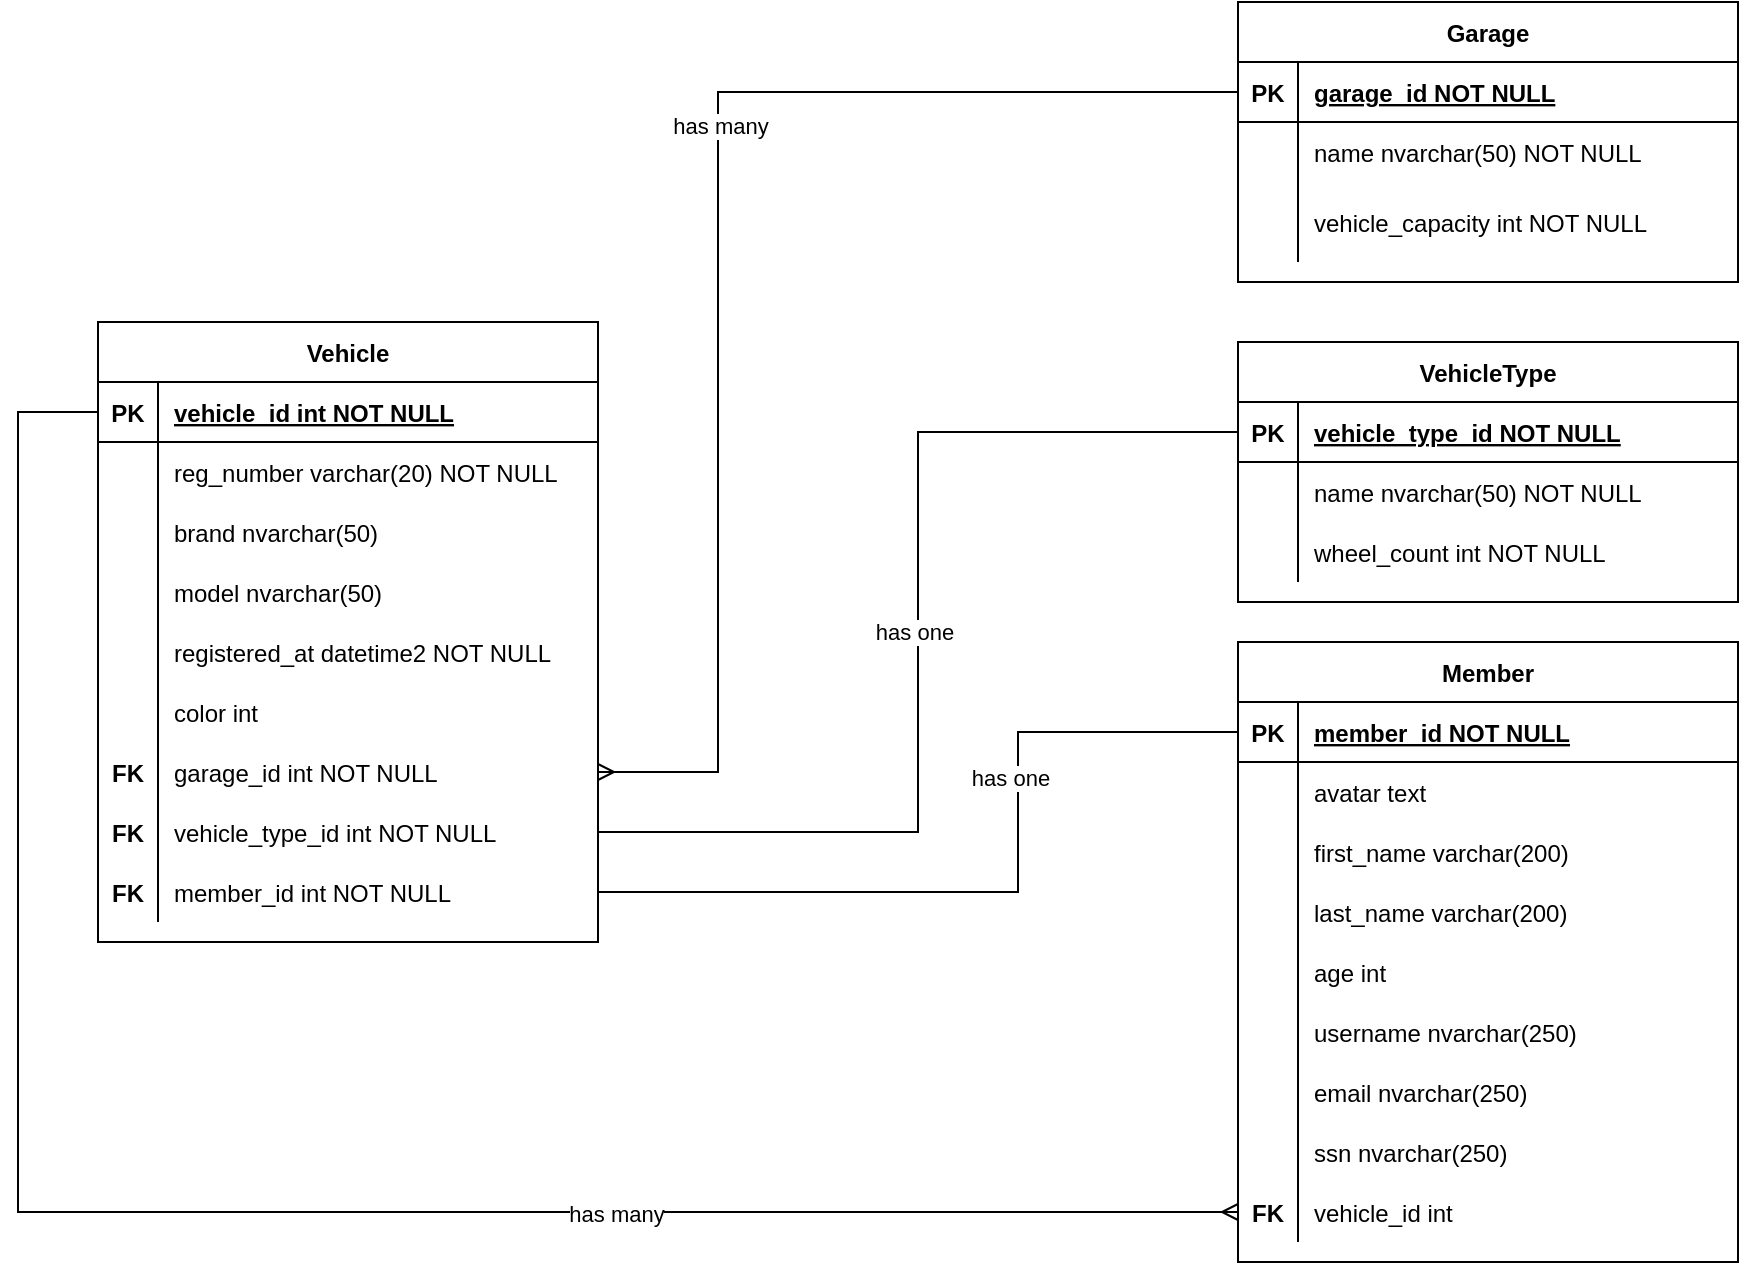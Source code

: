 <mxfile version="24.3.1" type="github">
  <diagram id="R2lEEEUBdFMjLlhIrx00" name="Page-1">
    <mxGraphModel dx="1500" dy="796" grid="1" gridSize="10" guides="1" tooltips="1" connect="1" arrows="1" fold="1" page="1" pageScale="1" pageWidth="1100" pageHeight="850" math="0" shadow="0" extFonts="Permanent Marker^https://fonts.googleapis.com/css?family=Permanent+Marker">
      <root>
        <mxCell id="0" />
        <mxCell id="1" parent="0" />
        <mxCell id="C-vyLk0tnHw3VtMMgP7b-23" value="Vehicle" style="shape=table;startSize=30;container=1;collapsible=1;childLayout=tableLayout;fixedRows=1;rowLines=0;fontStyle=1;align=center;resizeLast=1;" parent="1" vertex="1">
          <mxGeometry x="100" y="310" width="250" height="310" as="geometry" />
        </mxCell>
        <mxCell id="C-vyLk0tnHw3VtMMgP7b-24" value="" style="shape=partialRectangle;collapsible=0;dropTarget=0;pointerEvents=0;fillColor=none;points=[[0,0.5],[1,0.5]];portConstraint=eastwest;top=0;left=0;right=0;bottom=1;" parent="C-vyLk0tnHw3VtMMgP7b-23" vertex="1">
          <mxGeometry y="30" width="250" height="30" as="geometry" />
        </mxCell>
        <mxCell id="C-vyLk0tnHw3VtMMgP7b-25" value="PK" style="shape=partialRectangle;overflow=hidden;connectable=0;fillColor=none;top=0;left=0;bottom=0;right=0;fontStyle=1;" parent="C-vyLk0tnHw3VtMMgP7b-24" vertex="1">
          <mxGeometry width="30" height="30" as="geometry">
            <mxRectangle width="30" height="30" as="alternateBounds" />
          </mxGeometry>
        </mxCell>
        <mxCell id="C-vyLk0tnHw3VtMMgP7b-26" value="vehicle_id int NOT NULL " style="shape=partialRectangle;overflow=hidden;connectable=0;fillColor=none;top=0;left=0;bottom=0;right=0;align=left;spacingLeft=6;fontStyle=5;" parent="C-vyLk0tnHw3VtMMgP7b-24" vertex="1">
          <mxGeometry x="30" width="220" height="30" as="geometry">
            <mxRectangle width="220" height="30" as="alternateBounds" />
          </mxGeometry>
        </mxCell>
        <mxCell id="C-vyLk0tnHw3VtMMgP7b-27" value="" style="shape=partialRectangle;collapsible=0;dropTarget=0;pointerEvents=0;fillColor=none;points=[[0,0.5],[1,0.5]];portConstraint=eastwest;top=0;left=0;right=0;bottom=0;" parent="C-vyLk0tnHw3VtMMgP7b-23" vertex="1">
          <mxGeometry y="60" width="250" height="30" as="geometry" />
        </mxCell>
        <mxCell id="C-vyLk0tnHw3VtMMgP7b-28" value="" style="shape=partialRectangle;overflow=hidden;connectable=0;fillColor=none;top=0;left=0;bottom=0;right=0;" parent="C-vyLk0tnHw3VtMMgP7b-27" vertex="1">
          <mxGeometry width="30" height="30" as="geometry">
            <mxRectangle width="30" height="30" as="alternateBounds" />
          </mxGeometry>
        </mxCell>
        <mxCell id="C-vyLk0tnHw3VtMMgP7b-29" value="reg_number varchar(20) NOT NULL" style="shape=partialRectangle;overflow=hidden;connectable=0;fillColor=none;top=0;left=0;bottom=0;right=0;align=left;spacingLeft=6;" parent="C-vyLk0tnHw3VtMMgP7b-27" vertex="1">
          <mxGeometry x="30" width="220" height="30" as="geometry">
            <mxRectangle width="220" height="30" as="alternateBounds" />
          </mxGeometry>
        </mxCell>
        <mxCell id="S6oRHh5kuAe6m_ISH4qR-15" value="" style="shape=partialRectangle;collapsible=0;dropTarget=0;pointerEvents=0;fillColor=none;points=[[0,0.5],[1,0.5]];portConstraint=eastwest;top=0;left=0;right=0;bottom=0;" parent="C-vyLk0tnHw3VtMMgP7b-23" vertex="1">
          <mxGeometry y="90" width="250" height="30" as="geometry" />
        </mxCell>
        <mxCell id="S6oRHh5kuAe6m_ISH4qR-16" value="" style="shape=partialRectangle;overflow=hidden;connectable=0;fillColor=none;top=0;left=0;bottom=0;right=0;" parent="S6oRHh5kuAe6m_ISH4qR-15" vertex="1">
          <mxGeometry width="30" height="30" as="geometry">
            <mxRectangle width="30" height="30" as="alternateBounds" />
          </mxGeometry>
        </mxCell>
        <mxCell id="S6oRHh5kuAe6m_ISH4qR-17" value="brand nvarchar(50)" style="shape=partialRectangle;overflow=hidden;connectable=0;fillColor=none;top=0;left=0;bottom=0;right=0;align=left;spacingLeft=6;" parent="S6oRHh5kuAe6m_ISH4qR-15" vertex="1">
          <mxGeometry x="30" width="220" height="30" as="geometry">
            <mxRectangle width="220" height="30" as="alternateBounds" />
          </mxGeometry>
        </mxCell>
        <mxCell id="S6oRHh5kuAe6m_ISH4qR-18" value="" style="shape=partialRectangle;collapsible=0;dropTarget=0;pointerEvents=0;fillColor=none;points=[[0,0.5],[1,0.5]];portConstraint=eastwest;top=0;left=0;right=0;bottom=0;" parent="C-vyLk0tnHw3VtMMgP7b-23" vertex="1">
          <mxGeometry y="120" width="250" height="30" as="geometry" />
        </mxCell>
        <mxCell id="S6oRHh5kuAe6m_ISH4qR-19" value="" style="shape=partialRectangle;overflow=hidden;connectable=0;fillColor=none;top=0;left=0;bottom=0;right=0;" parent="S6oRHh5kuAe6m_ISH4qR-18" vertex="1">
          <mxGeometry width="30" height="30" as="geometry">
            <mxRectangle width="30" height="30" as="alternateBounds" />
          </mxGeometry>
        </mxCell>
        <mxCell id="S6oRHh5kuAe6m_ISH4qR-20" value="model nvarchar(50)" style="shape=partialRectangle;overflow=hidden;connectable=0;fillColor=none;top=0;left=0;bottom=0;right=0;align=left;spacingLeft=6;" parent="S6oRHh5kuAe6m_ISH4qR-18" vertex="1">
          <mxGeometry x="30" width="220" height="30" as="geometry">
            <mxRectangle width="220" height="30" as="alternateBounds" />
          </mxGeometry>
        </mxCell>
        <mxCell id="S6oRHh5kuAe6m_ISH4qR-21" value="" style="shape=partialRectangle;collapsible=0;dropTarget=0;pointerEvents=0;fillColor=none;points=[[0,0.5],[1,0.5]];portConstraint=eastwest;top=0;left=0;right=0;bottom=0;" parent="C-vyLk0tnHw3VtMMgP7b-23" vertex="1">
          <mxGeometry y="150" width="250" height="30" as="geometry" />
        </mxCell>
        <mxCell id="S6oRHh5kuAe6m_ISH4qR-22" value="" style="shape=partialRectangle;overflow=hidden;connectable=0;fillColor=none;top=0;left=0;bottom=0;right=0;" parent="S6oRHh5kuAe6m_ISH4qR-21" vertex="1">
          <mxGeometry width="30" height="30" as="geometry">
            <mxRectangle width="30" height="30" as="alternateBounds" />
          </mxGeometry>
        </mxCell>
        <mxCell id="S6oRHh5kuAe6m_ISH4qR-23" value="registered_at datetime2 NOT NULL" style="shape=partialRectangle;overflow=hidden;connectable=0;fillColor=none;top=0;left=0;bottom=0;right=0;align=left;spacingLeft=6;" parent="S6oRHh5kuAe6m_ISH4qR-21" vertex="1">
          <mxGeometry x="30" width="220" height="30" as="geometry">
            <mxRectangle width="220" height="30" as="alternateBounds" />
          </mxGeometry>
        </mxCell>
        <mxCell id="S6oRHh5kuAe6m_ISH4qR-24" value="" style="shape=partialRectangle;collapsible=0;dropTarget=0;pointerEvents=0;fillColor=none;points=[[0,0.5],[1,0.5]];portConstraint=eastwest;top=0;left=0;right=0;bottom=0;" parent="C-vyLk0tnHw3VtMMgP7b-23" vertex="1">
          <mxGeometry y="180" width="250" height="30" as="geometry" />
        </mxCell>
        <mxCell id="S6oRHh5kuAe6m_ISH4qR-25" value="" style="shape=partialRectangle;overflow=hidden;connectable=0;fillColor=none;top=0;left=0;bottom=0;right=0;" parent="S6oRHh5kuAe6m_ISH4qR-24" vertex="1">
          <mxGeometry width="30" height="30" as="geometry">
            <mxRectangle width="30" height="30" as="alternateBounds" />
          </mxGeometry>
        </mxCell>
        <mxCell id="S6oRHh5kuAe6m_ISH4qR-26" value="color int" style="shape=partialRectangle;overflow=hidden;connectable=0;fillColor=none;top=0;left=0;bottom=0;right=0;align=left;spacingLeft=6;" parent="S6oRHh5kuAe6m_ISH4qR-24" vertex="1">
          <mxGeometry x="30" width="220" height="30" as="geometry">
            <mxRectangle width="220" height="30" as="alternateBounds" />
          </mxGeometry>
        </mxCell>
        <mxCell id="S6oRHh5kuAe6m_ISH4qR-27" value="" style="shape=partialRectangle;collapsible=0;dropTarget=0;pointerEvents=0;fillColor=none;points=[[0,0.5],[1,0.5]];portConstraint=eastwest;top=0;left=0;right=0;bottom=0;" parent="C-vyLk0tnHw3VtMMgP7b-23" vertex="1">
          <mxGeometry y="210" width="250" height="30" as="geometry" />
        </mxCell>
        <mxCell id="S6oRHh5kuAe6m_ISH4qR-28" value="FK" style="shape=partialRectangle;overflow=hidden;connectable=0;fillColor=none;top=0;left=0;bottom=0;right=0;fontStyle=1" parent="S6oRHh5kuAe6m_ISH4qR-27" vertex="1">
          <mxGeometry width="30" height="30" as="geometry">
            <mxRectangle width="30" height="30" as="alternateBounds" />
          </mxGeometry>
        </mxCell>
        <mxCell id="S6oRHh5kuAe6m_ISH4qR-29" value="garage_id int NOT NULL" style="shape=partialRectangle;overflow=hidden;connectable=0;fillColor=none;top=0;left=0;bottom=0;right=0;align=left;spacingLeft=6;" parent="S6oRHh5kuAe6m_ISH4qR-27" vertex="1">
          <mxGeometry x="30" width="220" height="30" as="geometry">
            <mxRectangle width="220" height="30" as="alternateBounds" />
          </mxGeometry>
        </mxCell>
        <mxCell id="S6oRHh5kuAe6m_ISH4qR-30" value="" style="shape=partialRectangle;collapsible=0;dropTarget=0;pointerEvents=0;fillColor=none;points=[[0,0.5],[1,0.5]];portConstraint=eastwest;top=0;left=0;right=0;bottom=0;" parent="C-vyLk0tnHw3VtMMgP7b-23" vertex="1">
          <mxGeometry y="240" width="250" height="30" as="geometry" />
        </mxCell>
        <mxCell id="S6oRHh5kuAe6m_ISH4qR-31" value="FK" style="shape=partialRectangle;overflow=hidden;connectable=0;fillColor=none;top=0;left=0;bottom=0;right=0;fontStyle=1" parent="S6oRHh5kuAe6m_ISH4qR-30" vertex="1">
          <mxGeometry width="30" height="30" as="geometry">
            <mxRectangle width="30" height="30" as="alternateBounds" />
          </mxGeometry>
        </mxCell>
        <mxCell id="S6oRHh5kuAe6m_ISH4qR-32" value="vehicle_type_id int NOT NULL" style="shape=partialRectangle;overflow=hidden;connectable=0;fillColor=none;top=0;left=0;bottom=0;right=0;align=left;spacingLeft=6;" parent="S6oRHh5kuAe6m_ISH4qR-30" vertex="1">
          <mxGeometry x="30" width="220" height="30" as="geometry">
            <mxRectangle width="220" height="30" as="alternateBounds" />
          </mxGeometry>
        </mxCell>
        <mxCell id="S6oRHh5kuAe6m_ISH4qR-70" value="" style="shape=partialRectangle;collapsible=0;dropTarget=0;pointerEvents=0;fillColor=none;points=[[0,0.5],[1,0.5]];portConstraint=eastwest;top=0;left=0;right=0;bottom=0;" parent="C-vyLk0tnHw3VtMMgP7b-23" vertex="1">
          <mxGeometry y="270" width="250" height="30" as="geometry" />
        </mxCell>
        <mxCell id="S6oRHh5kuAe6m_ISH4qR-71" value="FK" style="shape=partialRectangle;overflow=hidden;connectable=0;fillColor=none;top=0;left=0;bottom=0;right=0;fontStyle=1" parent="S6oRHh5kuAe6m_ISH4qR-70" vertex="1">
          <mxGeometry width="30" height="30" as="geometry">
            <mxRectangle width="30" height="30" as="alternateBounds" />
          </mxGeometry>
        </mxCell>
        <mxCell id="S6oRHh5kuAe6m_ISH4qR-72" value="member_id int NOT NULL" style="shape=partialRectangle;overflow=hidden;connectable=0;fillColor=none;top=0;left=0;bottom=0;right=0;align=left;spacingLeft=6;" parent="S6oRHh5kuAe6m_ISH4qR-70" vertex="1">
          <mxGeometry x="30" width="220" height="30" as="geometry">
            <mxRectangle width="220" height="30" as="alternateBounds" />
          </mxGeometry>
        </mxCell>
        <mxCell id="S6oRHh5kuAe6m_ISH4qR-73" value="VehicleType" style="shape=table;startSize=30;container=1;collapsible=1;childLayout=tableLayout;fixedRows=1;rowLines=0;fontStyle=1;align=center;resizeLast=1;" parent="1" vertex="1">
          <mxGeometry x="670" y="320" width="250" height="130" as="geometry" />
        </mxCell>
        <mxCell id="S6oRHh5kuAe6m_ISH4qR-74" value="" style="shape=partialRectangle;collapsible=0;dropTarget=0;pointerEvents=0;fillColor=none;points=[[0,0.5],[1,0.5]];portConstraint=eastwest;top=0;left=0;right=0;bottom=1;" parent="S6oRHh5kuAe6m_ISH4qR-73" vertex="1">
          <mxGeometry y="30" width="250" height="30" as="geometry" />
        </mxCell>
        <mxCell id="S6oRHh5kuAe6m_ISH4qR-75" value="PK" style="shape=partialRectangle;overflow=hidden;connectable=0;fillColor=none;top=0;left=0;bottom=0;right=0;fontStyle=1;" parent="S6oRHh5kuAe6m_ISH4qR-74" vertex="1">
          <mxGeometry width="30" height="30" as="geometry">
            <mxRectangle width="30" height="30" as="alternateBounds" />
          </mxGeometry>
        </mxCell>
        <mxCell id="S6oRHh5kuAe6m_ISH4qR-76" value="vehicle_type_id NOT NULL" style="shape=partialRectangle;overflow=hidden;connectable=0;fillColor=none;top=0;left=0;bottom=0;right=0;align=left;spacingLeft=6;fontStyle=5;" parent="S6oRHh5kuAe6m_ISH4qR-74" vertex="1">
          <mxGeometry x="30" width="220" height="30" as="geometry">
            <mxRectangle width="220" height="30" as="alternateBounds" />
          </mxGeometry>
        </mxCell>
        <mxCell id="S6oRHh5kuAe6m_ISH4qR-77" value="" style="shape=partialRectangle;collapsible=0;dropTarget=0;pointerEvents=0;fillColor=none;points=[[0,0.5],[1,0.5]];portConstraint=eastwest;top=0;left=0;right=0;bottom=0;" parent="S6oRHh5kuAe6m_ISH4qR-73" vertex="1">
          <mxGeometry y="60" width="250" height="30" as="geometry" />
        </mxCell>
        <mxCell id="S6oRHh5kuAe6m_ISH4qR-78" value="" style="shape=partialRectangle;overflow=hidden;connectable=0;fillColor=none;top=0;left=0;bottom=0;right=0;" parent="S6oRHh5kuAe6m_ISH4qR-77" vertex="1">
          <mxGeometry width="30" height="30" as="geometry">
            <mxRectangle width="30" height="30" as="alternateBounds" />
          </mxGeometry>
        </mxCell>
        <mxCell id="S6oRHh5kuAe6m_ISH4qR-79" value="name nvarchar(50) NOT NULL" style="shape=partialRectangle;overflow=hidden;connectable=0;fillColor=none;top=0;left=0;bottom=0;right=0;align=left;spacingLeft=6;" parent="S6oRHh5kuAe6m_ISH4qR-77" vertex="1">
          <mxGeometry x="30" width="220" height="30" as="geometry">
            <mxRectangle width="220" height="30" as="alternateBounds" />
          </mxGeometry>
        </mxCell>
        <mxCell id="S6oRHh5kuAe6m_ISH4qR-80" value="" style="shape=partialRectangle;collapsible=0;dropTarget=0;pointerEvents=0;fillColor=none;points=[[0,0.5],[1,0.5]];portConstraint=eastwest;top=0;left=0;right=0;bottom=0;" parent="S6oRHh5kuAe6m_ISH4qR-73" vertex="1">
          <mxGeometry y="90" width="250" height="30" as="geometry" />
        </mxCell>
        <mxCell id="S6oRHh5kuAe6m_ISH4qR-81" value="" style="shape=partialRectangle;overflow=hidden;connectable=0;fillColor=none;top=0;left=0;bottom=0;right=0;" parent="S6oRHh5kuAe6m_ISH4qR-80" vertex="1">
          <mxGeometry width="30" height="30" as="geometry">
            <mxRectangle width="30" height="30" as="alternateBounds" />
          </mxGeometry>
        </mxCell>
        <mxCell id="S6oRHh5kuAe6m_ISH4qR-82" value="wheel_count int NOT NULL" style="shape=partialRectangle;overflow=hidden;connectable=0;fillColor=none;top=0;left=0;bottom=0;right=0;align=left;spacingLeft=6;" parent="S6oRHh5kuAe6m_ISH4qR-80" vertex="1">
          <mxGeometry x="30" width="220" height="30" as="geometry">
            <mxRectangle width="220" height="30" as="alternateBounds" />
          </mxGeometry>
        </mxCell>
        <mxCell id="S6oRHh5kuAe6m_ISH4qR-101" style="edgeStyle=orthogonalEdgeStyle;rounded=0;orthogonalLoop=1;jettySize=auto;html=1;exitX=1;exitY=0.5;exitDx=0;exitDy=0;entryX=0;entryY=0.5;entryDx=0;entryDy=0;startArrow=baseDash;startFill=0;endArrow=baseDash;endFill=0;" parent="1" source="S6oRHh5kuAe6m_ISH4qR-30" target="S6oRHh5kuAe6m_ISH4qR-74" edge="1">
          <mxGeometry relative="1" as="geometry" />
        </mxCell>
        <mxCell id="S6oRHh5kuAe6m_ISH4qR-130" value="has one" style="edgeLabel;html=1;align=center;verticalAlign=middle;resizable=0;points=[];" parent="S6oRHh5kuAe6m_ISH4qR-101" vertex="1" connectable="0">
          <mxGeometry x="0.001" y="2" relative="1" as="geometry">
            <mxPoint as="offset" />
          </mxGeometry>
        </mxCell>
        <mxCell id="S6oRHh5kuAe6m_ISH4qR-102" value="Garage" style="shape=table;startSize=30;container=1;collapsible=1;childLayout=tableLayout;fixedRows=1;rowLines=0;fontStyle=1;align=center;resizeLast=1;" parent="1" vertex="1">
          <mxGeometry x="670" y="150" width="250" height="140" as="geometry" />
        </mxCell>
        <mxCell id="S6oRHh5kuAe6m_ISH4qR-103" value="" style="shape=partialRectangle;collapsible=0;dropTarget=0;pointerEvents=0;fillColor=none;points=[[0,0.5],[1,0.5]];portConstraint=eastwest;top=0;left=0;right=0;bottom=1;" parent="S6oRHh5kuAe6m_ISH4qR-102" vertex="1">
          <mxGeometry y="30" width="250" height="30" as="geometry" />
        </mxCell>
        <mxCell id="S6oRHh5kuAe6m_ISH4qR-104" value="PK" style="shape=partialRectangle;overflow=hidden;connectable=0;fillColor=none;top=0;left=0;bottom=0;right=0;fontStyle=1;" parent="S6oRHh5kuAe6m_ISH4qR-103" vertex="1">
          <mxGeometry width="30" height="30" as="geometry">
            <mxRectangle width="30" height="30" as="alternateBounds" />
          </mxGeometry>
        </mxCell>
        <mxCell id="S6oRHh5kuAe6m_ISH4qR-105" value="garage_id NOT NULL" style="shape=partialRectangle;overflow=hidden;connectable=0;fillColor=none;top=0;left=0;bottom=0;right=0;align=left;spacingLeft=6;fontStyle=5;" parent="S6oRHh5kuAe6m_ISH4qR-103" vertex="1">
          <mxGeometry x="30" width="220" height="30" as="geometry">
            <mxRectangle width="220" height="30" as="alternateBounds" />
          </mxGeometry>
        </mxCell>
        <mxCell id="S6oRHh5kuAe6m_ISH4qR-106" value="" style="shape=partialRectangle;collapsible=0;dropTarget=0;pointerEvents=0;fillColor=none;points=[[0,0.5],[1,0.5]];portConstraint=eastwest;top=0;left=0;right=0;bottom=0;" parent="S6oRHh5kuAe6m_ISH4qR-102" vertex="1">
          <mxGeometry y="60" width="250" height="30" as="geometry" />
        </mxCell>
        <mxCell id="S6oRHh5kuAe6m_ISH4qR-107" value="" style="shape=partialRectangle;overflow=hidden;connectable=0;fillColor=none;top=0;left=0;bottom=0;right=0;" parent="S6oRHh5kuAe6m_ISH4qR-106" vertex="1">
          <mxGeometry width="30" height="30" as="geometry">
            <mxRectangle width="30" height="30" as="alternateBounds" />
          </mxGeometry>
        </mxCell>
        <mxCell id="S6oRHh5kuAe6m_ISH4qR-108" value="name nvarchar(50) NOT NULL" style="shape=partialRectangle;overflow=hidden;connectable=0;fillColor=none;top=0;left=0;bottom=0;right=0;align=left;spacingLeft=6;" parent="S6oRHh5kuAe6m_ISH4qR-106" vertex="1">
          <mxGeometry x="30" width="220" height="30" as="geometry">
            <mxRectangle width="220" height="30" as="alternateBounds" />
          </mxGeometry>
        </mxCell>
        <mxCell id="S6oRHh5kuAe6m_ISH4qR-109" value="" style="shape=partialRectangle;collapsible=0;dropTarget=0;pointerEvents=0;fillColor=none;points=[[0,0.5],[1,0.5]];portConstraint=eastwest;top=0;left=0;right=0;bottom=0;" parent="S6oRHh5kuAe6m_ISH4qR-102" vertex="1">
          <mxGeometry y="90" width="250" height="40" as="geometry" />
        </mxCell>
        <mxCell id="S6oRHh5kuAe6m_ISH4qR-110" value="" style="shape=partialRectangle;overflow=hidden;connectable=0;fillColor=none;top=0;left=0;bottom=0;right=0;" parent="S6oRHh5kuAe6m_ISH4qR-109" vertex="1">
          <mxGeometry width="30" height="40" as="geometry">
            <mxRectangle width="30" height="40" as="alternateBounds" />
          </mxGeometry>
        </mxCell>
        <mxCell id="S6oRHh5kuAe6m_ISH4qR-111" value="vehicle_capacity int NOT NULL" style="shape=partialRectangle;overflow=hidden;connectable=0;fillColor=none;top=0;left=0;bottom=0;right=0;align=left;spacingLeft=6;" parent="S6oRHh5kuAe6m_ISH4qR-109" vertex="1">
          <mxGeometry x="30" width="220" height="40" as="geometry">
            <mxRectangle width="220" height="40" as="alternateBounds" />
          </mxGeometry>
        </mxCell>
        <mxCell id="S6oRHh5kuAe6m_ISH4qR-112" value="Member" style="shape=table;startSize=30;container=1;collapsible=1;childLayout=tableLayout;fixedRows=1;rowLines=0;fontStyle=1;align=center;resizeLast=1;" parent="1" vertex="1">
          <mxGeometry x="670" y="470" width="250" height="310" as="geometry" />
        </mxCell>
        <mxCell id="S6oRHh5kuAe6m_ISH4qR-113" value="" style="shape=partialRectangle;collapsible=0;dropTarget=0;pointerEvents=0;fillColor=none;points=[[0,0.5],[1,0.5]];portConstraint=eastwest;top=0;left=0;right=0;bottom=1;" parent="S6oRHh5kuAe6m_ISH4qR-112" vertex="1">
          <mxGeometry y="30" width="250" height="30" as="geometry" />
        </mxCell>
        <mxCell id="S6oRHh5kuAe6m_ISH4qR-114" value="PK" style="shape=partialRectangle;overflow=hidden;connectable=0;fillColor=none;top=0;left=0;bottom=0;right=0;fontStyle=1;" parent="S6oRHh5kuAe6m_ISH4qR-113" vertex="1">
          <mxGeometry width="30" height="30" as="geometry">
            <mxRectangle width="30" height="30" as="alternateBounds" />
          </mxGeometry>
        </mxCell>
        <mxCell id="S6oRHh5kuAe6m_ISH4qR-115" value="member_id NOT NULL" style="shape=partialRectangle;overflow=hidden;connectable=0;fillColor=none;top=0;left=0;bottom=0;right=0;align=left;spacingLeft=6;fontStyle=5;" parent="S6oRHh5kuAe6m_ISH4qR-113" vertex="1">
          <mxGeometry x="30" width="220" height="30" as="geometry">
            <mxRectangle width="220" height="30" as="alternateBounds" />
          </mxGeometry>
        </mxCell>
        <mxCell id="S6oRHh5kuAe6m_ISH4qR-116" value="" style="shape=partialRectangle;collapsible=0;dropTarget=0;pointerEvents=0;fillColor=none;points=[[0,0.5],[1,0.5]];portConstraint=eastwest;top=0;left=0;right=0;bottom=0;" parent="S6oRHh5kuAe6m_ISH4qR-112" vertex="1">
          <mxGeometry y="60" width="250" height="30" as="geometry" />
        </mxCell>
        <mxCell id="S6oRHh5kuAe6m_ISH4qR-117" value="" style="shape=partialRectangle;overflow=hidden;connectable=0;fillColor=none;top=0;left=0;bottom=0;right=0;" parent="S6oRHh5kuAe6m_ISH4qR-116" vertex="1">
          <mxGeometry width="30" height="30" as="geometry">
            <mxRectangle width="30" height="30" as="alternateBounds" />
          </mxGeometry>
        </mxCell>
        <mxCell id="S6oRHh5kuAe6m_ISH4qR-118" value="avatar text" style="shape=partialRectangle;overflow=hidden;connectable=0;fillColor=none;top=0;left=0;bottom=0;right=0;align=left;spacingLeft=6;" parent="S6oRHh5kuAe6m_ISH4qR-116" vertex="1">
          <mxGeometry x="30" width="220" height="30" as="geometry">
            <mxRectangle width="220" height="30" as="alternateBounds" />
          </mxGeometry>
        </mxCell>
        <mxCell id="S6oRHh5kuAe6m_ISH4qR-119" value="" style="shape=partialRectangle;collapsible=0;dropTarget=0;pointerEvents=0;fillColor=none;points=[[0,0.5],[1,0.5]];portConstraint=eastwest;top=0;left=0;right=0;bottom=0;" parent="S6oRHh5kuAe6m_ISH4qR-112" vertex="1">
          <mxGeometry y="90" width="250" height="30" as="geometry" />
        </mxCell>
        <mxCell id="S6oRHh5kuAe6m_ISH4qR-120" value="" style="shape=partialRectangle;overflow=hidden;connectable=0;fillColor=none;top=0;left=0;bottom=0;right=0;" parent="S6oRHh5kuAe6m_ISH4qR-119" vertex="1">
          <mxGeometry width="30" height="30" as="geometry">
            <mxRectangle width="30" height="30" as="alternateBounds" />
          </mxGeometry>
        </mxCell>
        <mxCell id="S6oRHh5kuAe6m_ISH4qR-121" value="first_name varchar(200)" style="shape=partialRectangle;overflow=hidden;connectable=0;fillColor=none;top=0;left=0;bottom=0;right=0;align=left;spacingLeft=6;" parent="S6oRHh5kuAe6m_ISH4qR-119" vertex="1">
          <mxGeometry x="30" width="220" height="30" as="geometry">
            <mxRectangle width="220" height="30" as="alternateBounds" />
          </mxGeometry>
        </mxCell>
        <mxCell id="S6oRHh5kuAe6m_ISH4qR-143" value="" style="shape=partialRectangle;collapsible=0;dropTarget=0;pointerEvents=0;fillColor=none;points=[[0,0.5],[1,0.5]];portConstraint=eastwest;top=0;left=0;right=0;bottom=0;" parent="S6oRHh5kuAe6m_ISH4qR-112" vertex="1">
          <mxGeometry y="120" width="250" height="30" as="geometry" />
        </mxCell>
        <mxCell id="S6oRHh5kuAe6m_ISH4qR-144" value="" style="shape=partialRectangle;overflow=hidden;connectable=0;fillColor=none;top=0;left=0;bottom=0;right=0;" parent="S6oRHh5kuAe6m_ISH4qR-143" vertex="1">
          <mxGeometry width="30" height="30" as="geometry">
            <mxRectangle width="30" height="30" as="alternateBounds" />
          </mxGeometry>
        </mxCell>
        <mxCell id="S6oRHh5kuAe6m_ISH4qR-145" value="last_name varchar(200)" style="shape=partialRectangle;overflow=hidden;connectable=0;fillColor=none;top=0;left=0;bottom=0;right=0;align=left;spacingLeft=6;" parent="S6oRHh5kuAe6m_ISH4qR-143" vertex="1">
          <mxGeometry x="30" width="220" height="30" as="geometry">
            <mxRectangle width="220" height="30" as="alternateBounds" />
          </mxGeometry>
        </mxCell>
        <mxCell id="S6oRHh5kuAe6m_ISH4qR-146" value="" style="shape=partialRectangle;collapsible=0;dropTarget=0;pointerEvents=0;fillColor=none;points=[[0,0.5],[1,0.5]];portConstraint=eastwest;top=0;left=0;right=0;bottom=0;" parent="S6oRHh5kuAe6m_ISH4qR-112" vertex="1">
          <mxGeometry y="150" width="250" height="30" as="geometry" />
        </mxCell>
        <mxCell id="S6oRHh5kuAe6m_ISH4qR-147" value="" style="shape=partialRectangle;overflow=hidden;connectable=0;fillColor=none;top=0;left=0;bottom=0;right=0;" parent="S6oRHh5kuAe6m_ISH4qR-146" vertex="1">
          <mxGeometry width="30" height="30" as="geometry">
            <mxRectangle width="30" height="30" as="alternateBounds" />
          </mxGeometry>
        </mxCell>
        <mxCell id="S6oRHh5kuAe6m_ISH4qR-148" value="age int " style="shape=partialRectangle;overflow=hidden;connectable=0;fillColor=none;top=0;left=0;bottom=0;right=0;align=left;spacingLeft=6;" parent="S6oRHh5kuAe6m_ISH4qR-146" vertex="1">
          <mxGeometry x="30" width="220" height="30" as="geometry">
            <mxRectangle width="220" height="30" as="alternateBounds" />
          </mxGeometry>
        </mxCell>
        <mxCell id="S6oRHh5kuAe6m_ISH4qR-149" value="" style="shape=partialRectangle;collapsible=0;dropTarget=0;pointerEvents=0;fillColor=none;points=[[0,0.5],[1,0.5]];portConstraint=eastwest;top=0;left=0;right=0;bottom=0;" parent="S6oRHh5kuAe6m_ISH4qR-112" vertex="1">
          <mxGeometry y="180" width="250" height="30" as="geometry" />
        </mxCell>
        <mxCell id="S6oRHh5kuAe6m_ISH4qR-150" value="" style="shape=partialRectangle;overflow=hidden;connectable=0;fillColor=none;top=0;left=0;bottom=0;right=0;" parent="S6oRHh5kuAe6m_ISH4qR-149" vertex="1">
          <mxGeometry width="30" height="30" as="geometry">
            <mxRectangle width="30" height="30" as="alternateBounds" />
          </mxGeometry>
        </mxCell>
        <mxCell id="S6oRHh5kuAe6m_ISH4qR-151" value="username nvarchar(250)" style="shape=partialRectangle;overflow=hidden;connectable=0;fillColor=none;top=0;left=0;bottom=0;right=0;align=left;spacingLeft=6;" parent="S6oRHh5kuAe6m_ISH4qR-149" vertex="1">
          <mxGeometry x="30" width="220" height="30" as="geometry">
            <mxRectangle width="220" height="30" as="alternateBounds" />
          </mxGeometry>
        </mxCell>
        <mxCell id="S6oRHh5kuAe6m_ISH4qR-152" value="" style="shape=partialRectangle;collapsible=0;dropTarget=0;pointerEvents=0;fillColor=none;points=[[0,0.5],[1,0.5]];portConstraint=eastwest;top=0;left=0;right=0;bottom=0;" parent="S6oRHh5kuAe6m_ISH4qR-112" vertex="1">
          <mxGeometry y="210" width="250" height="30" as="geometry" />
        </mxCell>
        <mxCell id="S6oRHh5kuAe6m_ISH4qR-153" value="" style="shape=partialRectangle;overflow=hidden;connectable=0;fillColor=none;top=0;left=0;bottom=0;right=0;" parent="S6oRHh5kuAe6m_ISH4qR-152" vertex="1">
          <mxGeometry width="30" height="30" as="geometry">
            <mxRectangle width="30" height="30" as="alternateBounds" />
          </mxGeometry>
        </mxCell>
        <mxCell id="S6oRHh5kuAe6m_ISH4qR-154" value="email nvarchar(250)" style="shape=partialRectangle;overflow=hidden;connectable=0;fillColor=none;top=0;left=0;bottom=0;right=0;align=left;spacingLeft=6;" parent="S6oRHh5kuAe6m_ISH4qR-152" vertex="1">
          <mxGeometry x="30" width="220" height="30" as="geometry">
            <mxRectangle width="220" height="30" as="alternateBounds" />
          </mxGeometry>
        </mxCell>
        <mxCell id="S6oRHh5kuAe6m_ISH4qR-155" value="" style="shape=partialRectangle;collapsible=0;dropTarget=0;pointerEvents=0;fillColor=none;points=[[0,0.5],[1,0.5]];portConstraint=eastwest;top=0;left=0;right=0;bottom=0;" parent="S6oRHh5kuAe6m_ISH4qR-112" vertex="1">
          <mxGeometry y="240" width="250" height="30" as="geometry" />
        </mxCell>
        <mxCell id="S6oRHh5kuAe6m_ISH4qR-156" value="" style="shape=partialRectangle;overflow=hidden;connectable=0;fillColor=none;top=0;left=0;bottom=0;right=0;" parent="S6oRHh5kuAe6m_ISH4qR-155" vertex="1">
          <mxGeometry width="30" height="30" as="geometry">
            <mxRectangle width="30" height="30" as="alternateBounds" />
          </mxGeometry>
        </mxCell>
        <mxCell id="S6oRHh5kuAe6m_ISH4qR-157" value="ssn nvarchar(250)" style="shape=partialRectangle;overflow=hidden;connectable=0;fillColor=none;top=0;left=0;bottom=0;right=0;align=left;spacingLeft=6;" parent="S6oRHh5kuAe6m_ISH4qR-155" vertex="1">
          <mxGeometry x="30" width="220" height="30" as="geometry">
            <mxRectangle width="220" height="30" as="alternateBounds" />
          </mxGeometry>
        </mxCell>
        <mxCell id="S6oRHh5kuAe6m_ISH4qR-158" value="" style="shape=partialRectangle;collapsible=0;dropTarget=0;pointerEvents=0;fillColor=none;points=[[0,0.5],[1,0.5]];portConstraint=eastwest;top=0;left=0;right=0;bottom=0;" parent="S6oRHh5kuAe6m_ISH4qR-112" vertex="1">
          <mxGeometry y="270" width="250" height="30" as="geometry" />
        </mxCell>
        <mxCell id="S6oRHh5kuAe6m_ISH4qR-159" value="FK" style="shape=partialRectangle;overflow=hidden;connectable=0;fillColor=none;top=0;left=0;bottom=0;right=0;fontStyle=1" parent="S6oRHh5kuAe6m_ISH4qR-158" vertex="1">
          <mxGeometry width="30" height="30" as="geometry">
            <mxRectangle width="30" height="30" as="alternateBounds" />
          </mxGeometry>
        </mxCell>
        <mxCell id="S6oRHh5kuAe6m_ISH4qR-160" value="vehicle_id int" style="shape=partialRectangle;overflow=hidden;connectable=0;fillColor=none;top=0;left=0;bottom=0;right=0;align=left;spacingLeft=6;" parent="S6oRHh5kuAe6m_ISH4qR-158" vertex="1">
          <mxGeometry x="30" width="220" height="30" as="geometry">
            <mxRectangle width="220" height="30" as="alternateBounds" />
          </mxGeometry>
        </mxCell>
        <mxCell id="S6oRHh5kuAe6m_ISH4qR-122" style="edgeStyle=orthogonalEdgeStyle;rounded=0;orthogonalLoop=1;jettySize=auto;html=1;exitX=1;exitY=0.5;exitDx=0;exitDy=0;entryX=0;entryY=0.5;entryDx=0;entryDy=0;endArrow=baseDash;endFill=0;" parent="1" source="S6oRHh5kuAe6m_ISH4qR-70" target="S6oRHh5kuAe6m_ISH4qR-113" edge="1">
          <mxGeometry relative="1" as="geometry">
            <Array as="points">
              <mxPoint x="560" y="595" />
              <mxPoint x="560" y="515" />
            </Array>
          </mxGeometry>
        </mxCell>
        <mxCell id="S6oRHh5kuAe6m_ISH4qR-132" value="has one" style="edgeLabel;html=1;align=center;verticalAlign=middle;resizable=0;points=[];" parent="S6oRHh5kuAe6m_ISH4qR-122" vertex="1" connectable="0">
          <mxGeometry x="0.338" y="4" relative="1" as="geometry">
            <mxPoint as="offset" />
          </mxGeometry>
        </mxCell>
        <mxCell id="S6oRHh5kuAe6m_ISH4qR-123" style="edgeStyle=orthogonalEdgeStyle;rounded=0;orthogonalLoop=1;jettySize=auto;html=1;exitX=1;exitY=0.5;exitDx=0;exitDy=0;entryX=0;entryY=0.5;entryDx=0;entryDy=0;strokeColor=default;startArrow=ERmany;startFill=0;endArrow=baseDash;endFill=0;" parent="1" source="S6oRHh5kuAe6m_ISH4qR-27" target="S6oRHh5kuAe6m_ISH4qR-103" edge="1">
          <mxGeometry relative="1" as="geometry">
            <Array as="points">
              <mxPoint x="410" y="535" />
              <mxPoint x="410" y="195" />
            </Array>
          </mxGeometry>
        </mxCell>
        <mxCell id="S6oRHh5kuAe6m_ISH4qR-131" value="has many" style="edgeLabel;html=1;align=center;verticalAlign=middle;resizable=0;points=[];" parent="S6oRHh5kuAe6m_ISH4qR-123" vertex="1" connectable="0">
          <mxGeometry x="-0.357" y="-1" relative="1" as="geometry">
            <mxPoint y="-171" as="offset" />
          </mxGeometry>
        </mxCell>
        <mxCell id="S6oRHh5kuAe6m_ISH4qR-161" style="edgeStyle=orthogonalEdgeStyle;rounded=0;orthogonalLoop=1;jettySize=auto;html=1;exitX=0;exitY=0.5;exitDx=0;exitDy=0;entryX=0;entryY=0.5;entryDx=0;entryDy=0;startArrow=ERmany;startFill=0;endArrow=baseDash;endFill=0;" parent="1" source="S6oRHh5kuAe6m_ISH4qR-158" target="C-vyLk0tnHw3VtMMgP7b-24" edge="1">
          <mxGeometry relative="1" as="geometry">
            <Array as="points">
              <mxPoint x="60" y="755" />
              <mxPoint x="60" y="355" />
            </Array>
          </mxGeometry>
        </mxCell>
        <mxCell id="S6oRHh5kuAe6m_ISH4qR-162" value="has many" style="edgeLabel;html=1;align=center;verticalAlign=middle;resizable=0;points=[];" parent="S6oRHh5kuAe6m_ISH4qR-161" vertex="1" connectable="0">
          <mxGeometry x="-0.407" y="1" relative="1" as="geometry">
            <mxPoint as="offset" />
          </mxGeometry>
        </mxCell>
      </root>
    </mxGraphModel>
  </diagram>
</mxfile>
